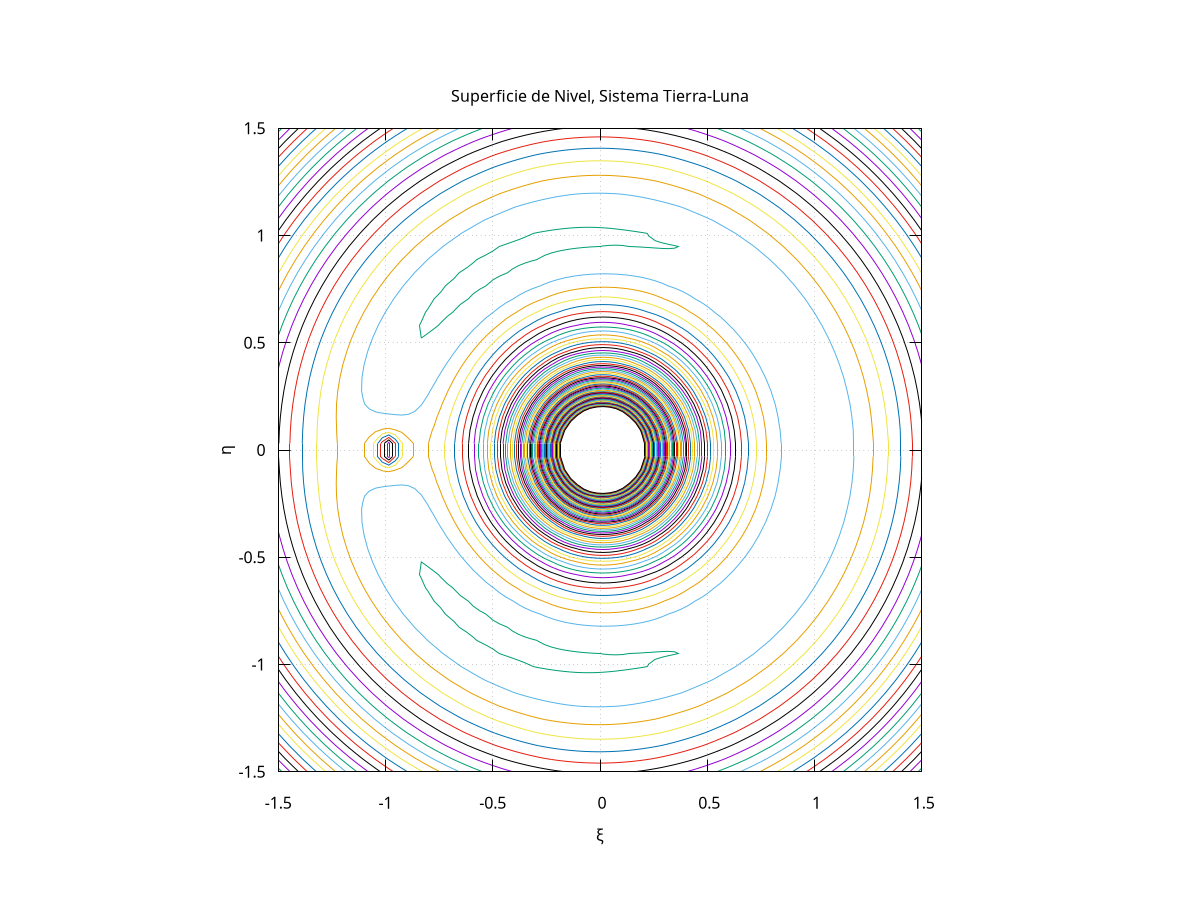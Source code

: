 #    2021-04-07
#    contourTierraLuna.gp
#    Diego Sarceño (dsarceno68@gmail.com)

#    Programa superficies de nivel, sistema tierra luna

#    Codificación del texto: UTF8
#    Compiladores probados: GNUPLOT (Ubuntu 20.04 Linux) 5.2
#    Instrucciones de compilación: no requere nada mas
#    gnuplot contourTierraLuna.gp

#    Copyright (C) 2021
#    D. R. Sarceño Ramírez
#    dsarceno68@gmail.com
#
#    This program is free software: you can redistribute it and/or
#    modify it under the terms of the GNU General Public License as
#    published by the Free Software Foundation, either version 3 of
#    the License, or (at your option) any later version.
#
#    This program is distributed in the hope that it will be useful,
#    but WITHOUT ANY WARRANTY; without even the implied warranty of
#    MERCHANTABILITY or FITNESS FOR A PARTICULAR PURPOSE.  See the GNU
#    General Public License for more details.
#
#    You should have received a copy of the GNU General Public License
#    along with this program.  If not, see
#    <http://www.gnu.org/licenses/>.

# PROGRAM
# terminal
set terminal pdf
set output 'contourTierraLuna.pdf'

# divisiones en la superficies para una mejor visión
set isosamples 50

# labels
set title 'Superficie de Nivel, Sistema Tierra-Luna'
set xlabel 'ξ'
set ylabel 'η'

# superficies de nivel
set size ratio -1
set grid
set view map
#set key outside
set nokey
unset surface
set contour base
set cntrparam levels incremental -5,0.05,0



## plot
# ranges
set xrange [-1.5:1.5]
set yrange [-1.5:1.5]

# constantes
G = 6.6738E-11
Me = 5.972E24
Ml = 7.349E22
a = 3.844E8
xi1 = Ml/(Me + Ml)
xi2 = xi1 - 1
K = (Me + Ml)*G/a

splot ( xi2/sqrt((x - xi1)**2 + y**2) - xi1/sqrt((x - xi2)**2 + y**2) - 0.5*(x**2 + y**2) ) t 'V'


# END PROGRAM
